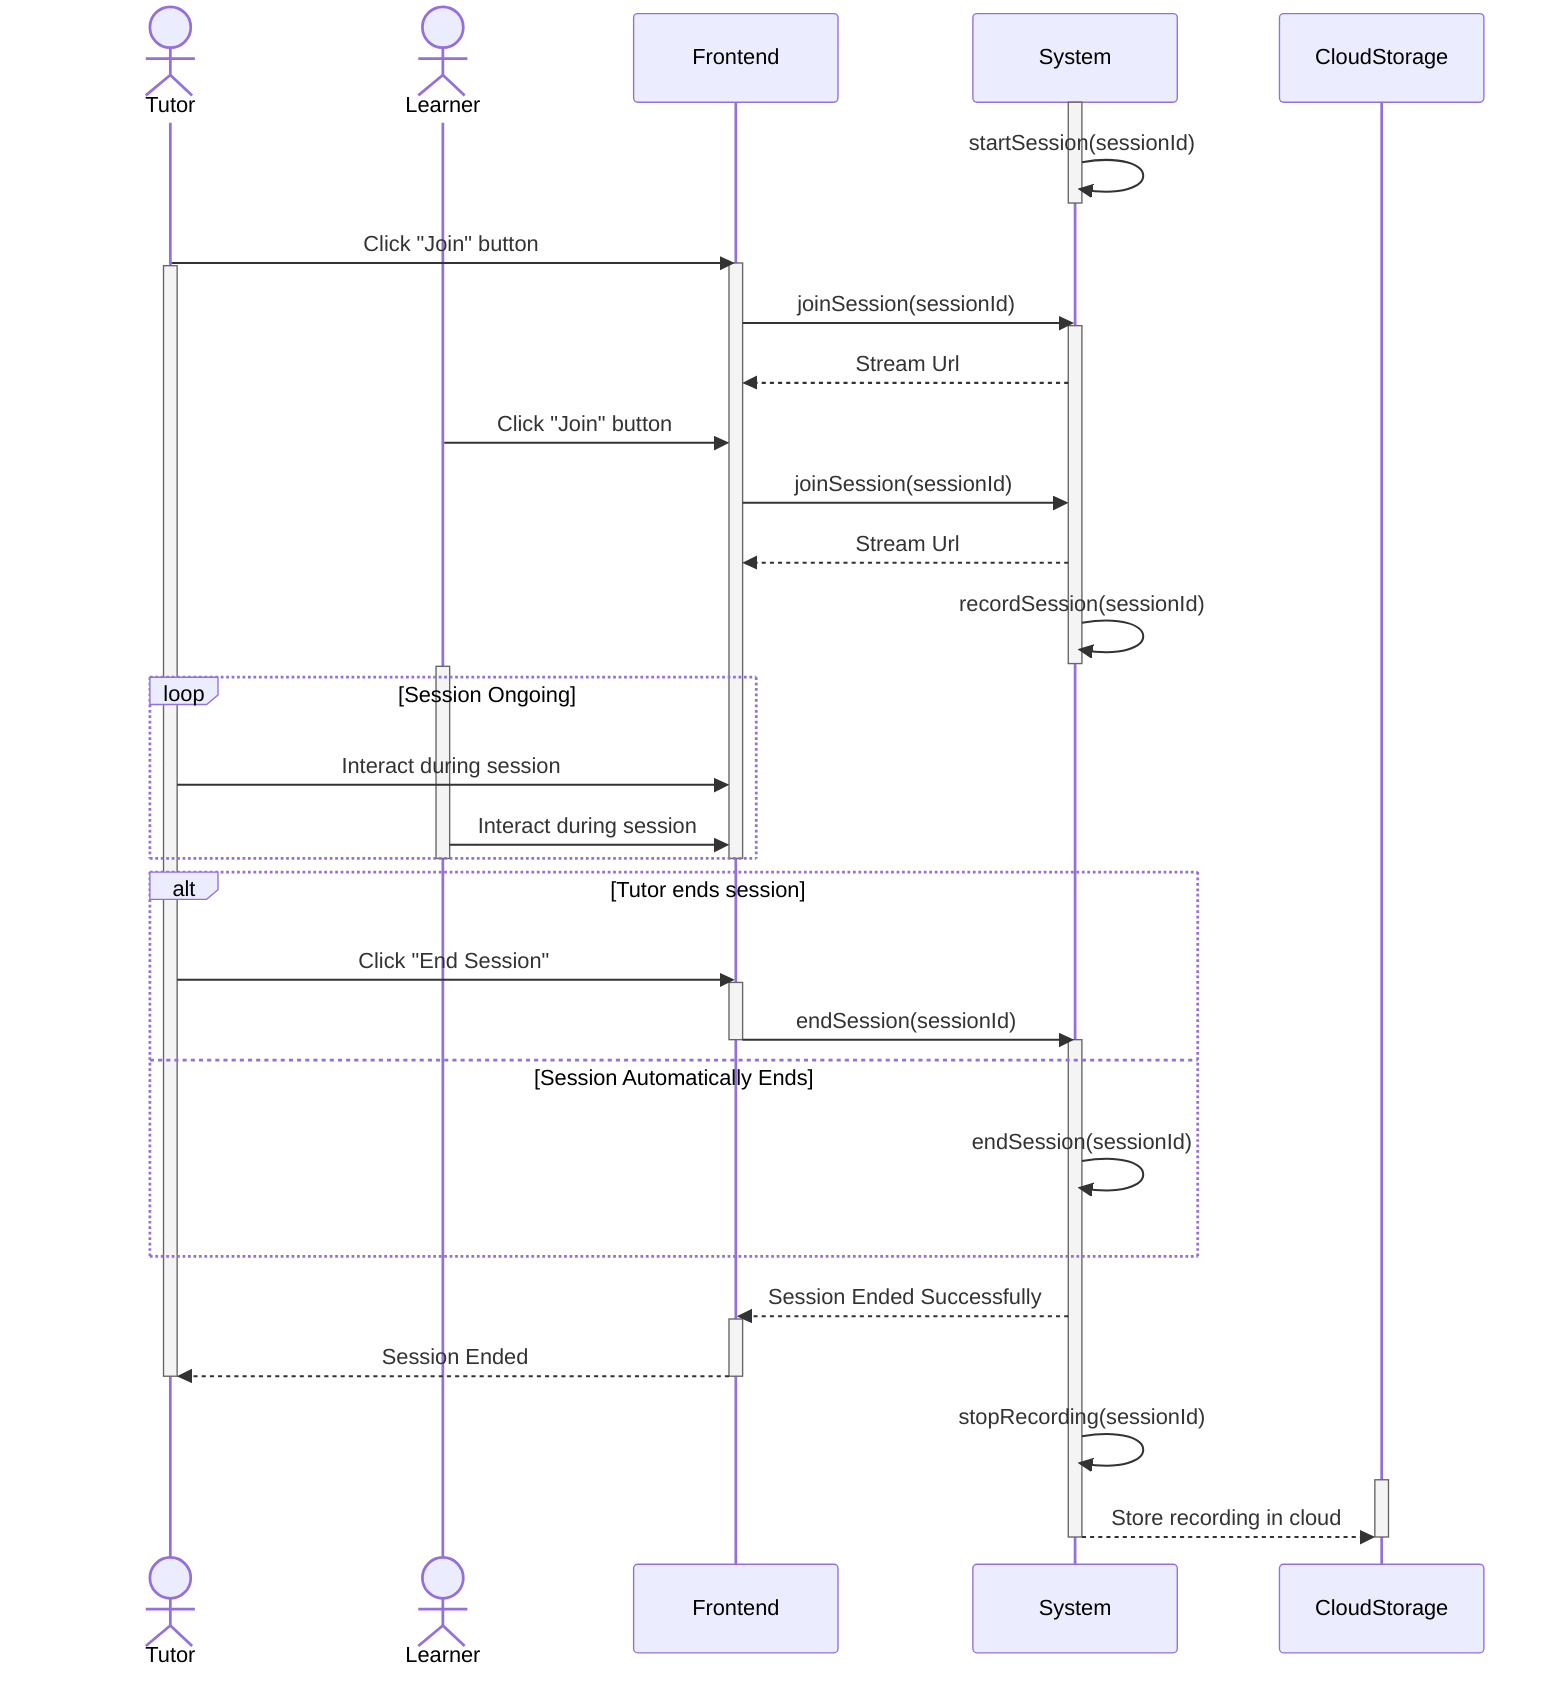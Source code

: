 sequenceDiagram
    actor Tutor
    actor Learner
    participant Frontend
    participant System

    activate System
    System->>System: startSession(sessionId)
    deactivate System

    Tutor->>Frontend: Click "Join" button
    activate Frontend
    activate Tutor
    
    Frontend->>System: joinSession(sessionId)
    activate System
    System-->>Frontend: Stream Url
    Learner->>Frontend: Click "Join" button
    Frontend->>System: joinSession(sessionId)
    System-->>Frontend: Stream Url
    System->>System: recordSession(sessionId)
    deactivate System
    activate Learner
    loop Session Ongoing
        Tutor->>Frontend: Interact during session
        Learner->>Frontend: Interact during session
    end
    deactivate Frontend
    deactivate Learner

    alt Tutor ends session
        Tutor->>Frontend: Click "End Session" 
        activate Frontend
        Frontend->>System: endSession(sessionId)
        activate System
        deactivate Frontend
    else Session Automatically Ends
        System ->> System: endSession(sessionId)
    end
    System-->>Frontend: Session Ended Successfully
    activate Frontend
    Frontend-->>Tutor: Session Ended
    deactivate Frontend
    deactivate Tutor
    System->>System: stopRecording(sessionId)
    activate CloudStorage
    System-->>CloudStorage: Store recording in cloud
    deactivate System
    deactivate CloudStorage